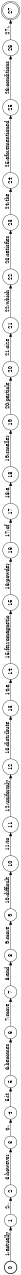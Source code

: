 digraph FST {
rankdir = LR;
size = "8.5,11";
label = "";
center = 1;
orientation = Landscape;
ranksep = "0.4";
nodesep = "0.25";
0 [label = "0", shape = circle, style = bold, fontsize = 14]
	0 -> 1 [label = "1:actually", fontsize = 14];
1 [label = "1", shape = circle, style = solid, fontsize = 14]
	1 -> 2 [label = "2:,", fontsize = 14];
2 [label = "2", shape = circle, style = solid, fontsize = 14]
	2 -> 3 [label = "3:however", fontsize = 14];
3 [label = "3", shape = circle, style = solid, fontsize = 14]
	3 -> 4 [label = "4:,", fontsize = 14];
4 [label = "4", shape = circle, style = solid, fontsize = 14]
	4 -> 5 [label = "5:it", fontsize = 14];
5 [label = "5", shape = circle, style = solid, fontsize = 14]
	5 -> 6 [label = "6:becomes", fontsize = 14];
6 [label = "6", shape = circle, style = solid, fontsize = 14]
	6 -> 7 [label = "7:more", fontsize = 14];
7 [label = "7", shape = circle, style = solid, fontsize = 14]
	7 -> 8 [label = "8:and", fontsize = 14];
8 [label = "8", shape = circle, style = solid, fontsize = 14]
	8 -> 9 [label = "9:more", fontsize = 14];
9 [label = "9", shape = circle, style = solid, fontsize = 14]
	9 -> 10 [label = "10:difficult", fontsize = 14];
10 [label = "10", shape = circle, style = solid, fontsize = 14]
	10 -> 11 [label = "11:to", fontsize = 14];
11 [label = "11", shape = circle, style = solid, fontsize = 14]
	11 -> 12 [label = "12:uniformly", fontsize = 14];
12 [label = "12", shape = circle, style = solid, fontsize = 14]
	12 -> 13 [label = "13:distribute", fontsize = 14];
13 [label = "13", shape = circle, style = solid, fontsize = 14]
	13 -> 14 [label = "14:a", fontsize = 14];
14 [label = "14", shape = circle, style = solid, fontsize = 14]
	14 -> 15 [label = "15:ferromagnetic", fontsize = 14];
15 [label = "15", shape = circle, style = solid, fontsize = 14]
	15 -> 16 [label = "16:powder", fontsize = 14];
16 [label = "16", shape = circle, style = solid, fontsize = 14]
	16 -> 17 [label = "17:of", fontsize = 14];
17 [label = "17", shape = circle, style = solid, fontsize = 14]
	17 -> 18 [label = "18:a", fontsize = 14];
18 [label = "18", shape = circle, style = solid, fontsize = 14]
	18 -> 19 [label = "19:smaller", fontsize = 14];
19 [label = "19", shape = circle, style = solid, fontsize = 14]
	19 -> 20 [label = "20:particle", fontsize = 14];
20 [label = "20", shape = circle, style = solid, fontsize = 14]
	20 -> 21 [label = "21:size", fontsize = 14];
21 [label = "21", shape = circle, style = solid, fontsize = 14]
	21 -> 22 [label = "22:which", fontsize = 14];
22 [label = "22", shape = circle, style = solid, fontsize = 14]
	22 -> 23 [label = "23:satisfies", fontsize = 14];
23 [label = "23", shape = circle, style = solid, fontsize = 14]
	23 -> 24 [label = "24:the", fontsize = 14];
24 [label = "24", shape = circle, style = solid, fontsize = 14]
	24 -> 25 [label = "25:aforementioned", fontsize = 14];
25 [label = "25", shape = circle, style = solid, fontsize = 14]
	25 -> 26 [label = "26:conditions", fontsize = 14];
26 [label = "26", shape = circle, style = solid, fontsize = 14]
	26 -> 27 [label = "27:.", fontsize = 14];
27 [label = "27", shape = doublecircle, style = solid, fontsize = 14]
}
